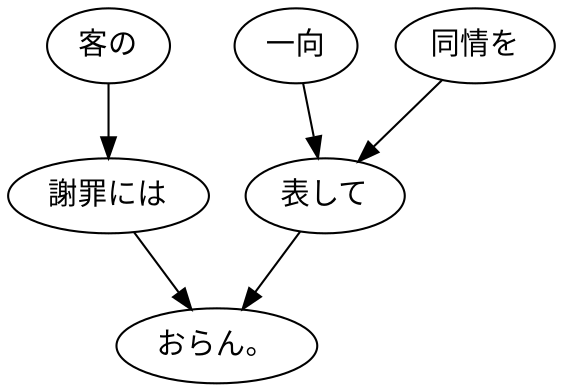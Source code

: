 digraph graph783 {
	node0 [label="客の"];
	node1 [label="謝罪には"];
	node2 [label="一向"];
	node3 [label="同情を"];
	node4 [label="表して"];
	node5 [label="おらん。"];
	node0 -> node1;
	node1 -> node5;
	node2 -> node4;
	node3 -> node4;
	node4 -> node5;
}
